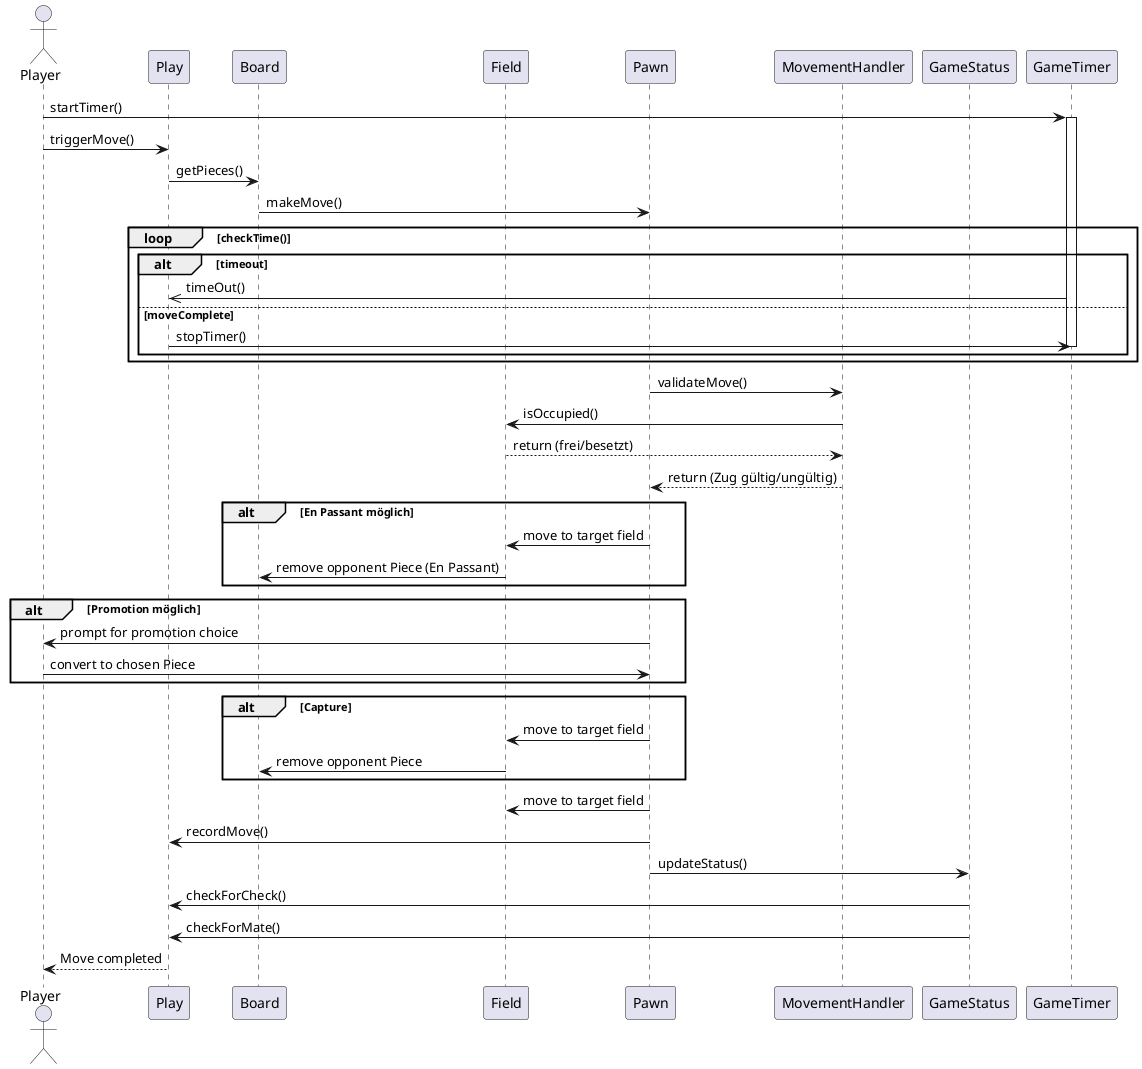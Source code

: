 @startuml

' Teilnehmer
actor Player
participant Play
participant Board
participant Field
participant Pawn as Piece
participant MovementHandler
participant GameStatus
participant GameTimer

' Start des Zuges
Player -> GameTimer++ : startTimer()
Player -> Play : triggerMove()
Play -> Board : getPieces()
Board -> Piece : makeMove()

loop checkTime()
alt timeout
GameTimer ->> Play : timeOut()
else moveComplete
Play -> GameTimer : stopTimer()
GameTimer--
end
end

' Validierung des Bauernzugs
Piece -> MovementHandler : validateMove()
MovementHandler -> Field : isOccupied()
Field --> MovementHandler : return (frei/besetzt)
MovementHandler --> Piece : return (Zug gültig/ungültig)

' Bedingung: En Passant, Promotion oder Schlagen
alt En Passant möglich
    Piece -> Field : move to target field
    Field -> Board : remove opponent Piece (En Passant)
end

alt Promotion möglich
    Piece -> Player : prompt for promotion choice
    Player -> Piece : convert to chosen Piece
end

alt Capture
    Piece -> Field : move to target field
    Field -> Board : remove opponent Piece
end

' Normaler Zug oder nach Sonderzug ausgeführt
Piece -> Field : move to target field
Piece -> Play : recordMove()

' Spielstatus aktualisieren
Piece -> GameStatus : updateStatus()
GameStatus -> Play : checkForCheck()
GameStatus -> Play : checkForMate()


' Rückmeldung an den Spieler
Play --> Player : Move completed

@enduml
